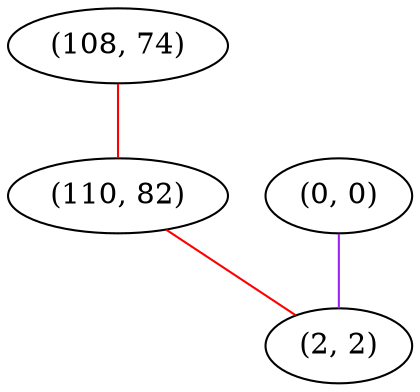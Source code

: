 graph "" {
"(108, 74)";
"(110, 82)";
"(0, 0)";
"(2, 2)";
"(108, 74)" -- "(110, 82)"  [color=red, key=0, weight=1];
"(110, 82)" -- "(2, 2)"  [color=red, key=0, weight=1];
"(0, 0)" -- "(2, 2)"  [color=purple, key=0, weight=4];
}
